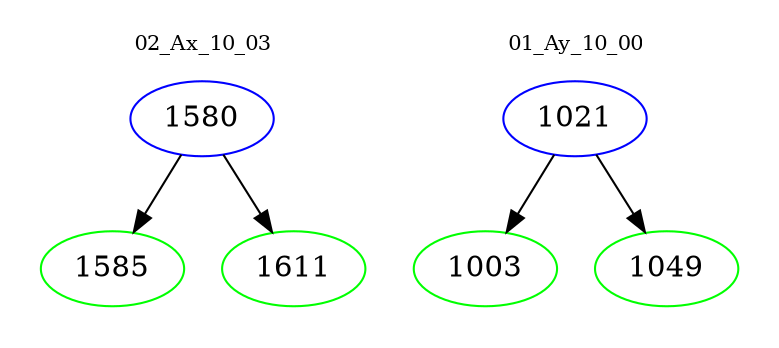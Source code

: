 digraph{
subgraph cluster_0 {
color = white
label = "02_Ax_10_03";
fontsize=10;
T0_1580 [label="1580", color="blue"]
T0_1580 -> T0_1585 [color="black"]
T0_1585 [label="1585", color="green"]
T0_1580 -> T0_1611 [color="black"]
T0_1611 [label="1611", color="green"]
}
subgraph cluster_1 {
color = white
label = "01_Ay_10_00";
fontsize=10;
T1_1021 [label="1021", color="blue"]
T1_1021 -> T1_1003 [color="black"]
T1_1003 [label="1003", color="green"]
T1_1021 -> T1_1049 [color="black"]
T1_1049 [label="1049", color="green"]
}
}
